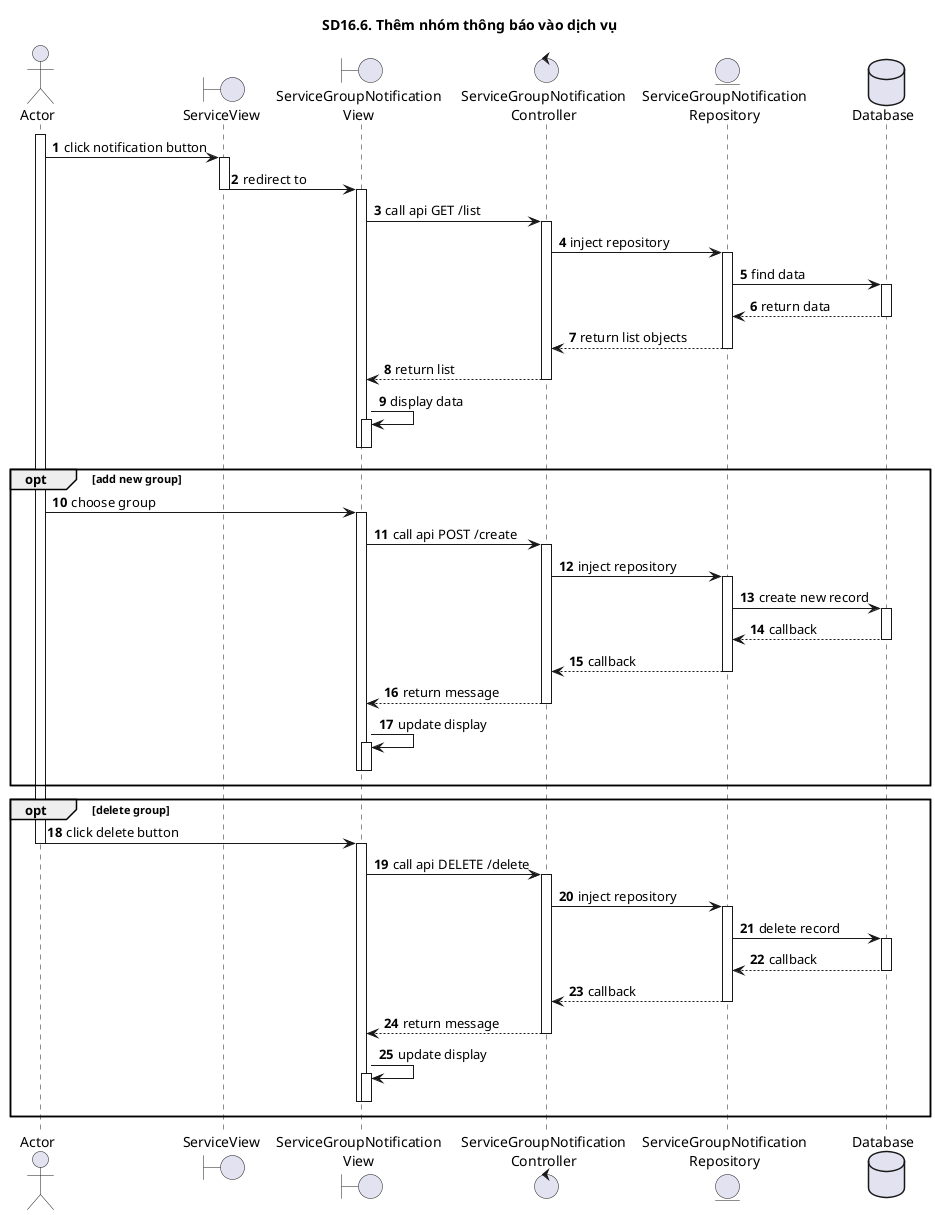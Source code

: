 @startuml SQ
autonumber
title SD16.6. Thêm nhóm thông báo vào dịch vụ
actor "Actor" as actor
boundary "ServiceView" as view
boundary "ServiceGroupNotification\nView" as groupView
control "ServiceGroupNotification\nController" as controller
entity "ServiceGroupNotification\nRepository" as model
database "Database" as database
activate actor
actor -> view : click notification button
activate view
view -> groupView : redirect to
deactivate view
activate groupView
groupView -> controller : call api GET /list
activate controller
controller -> model : inject repository
activate model
model -> database : find data
activate database
database --> model : return data
deactivate database
model --> controller : return list objects
deactivate model
controller --> groupView : return list
deactivate controller
groupView -> groupView: display data
activate groupView
deactivate groupView
deactivate groupView
opt add new group
actor -> groupView : choose group
activate groupView
groupView -> controller : call api POST /create
activate controller
controller -> model : inject repository
activate model
model -> database : create new record
activate database
database --> model : callback
deactivate database
model --> controller : callback
deactivate model
controller --> groupView : return message
deactivate controller
groupView -> groupView : update display
activate groupView
deactivate groupView
deactivate groupView
end
opt delete group
actor -> groupView : click delete button
deactivate actor
activate groupView
groupView -> controller : call api DELETE /delete
activate controller
controller -> model : inject repository
activate model
model -> database : delete record
activate database
database --> model : callback
deactivate database
model --> controller : callback
deactivate model
controller --> groupView : return message
deactivate controller
groupView -> groupView : update display
activate groupView
deactivate groupView
deactivate groupView
end
@enduml